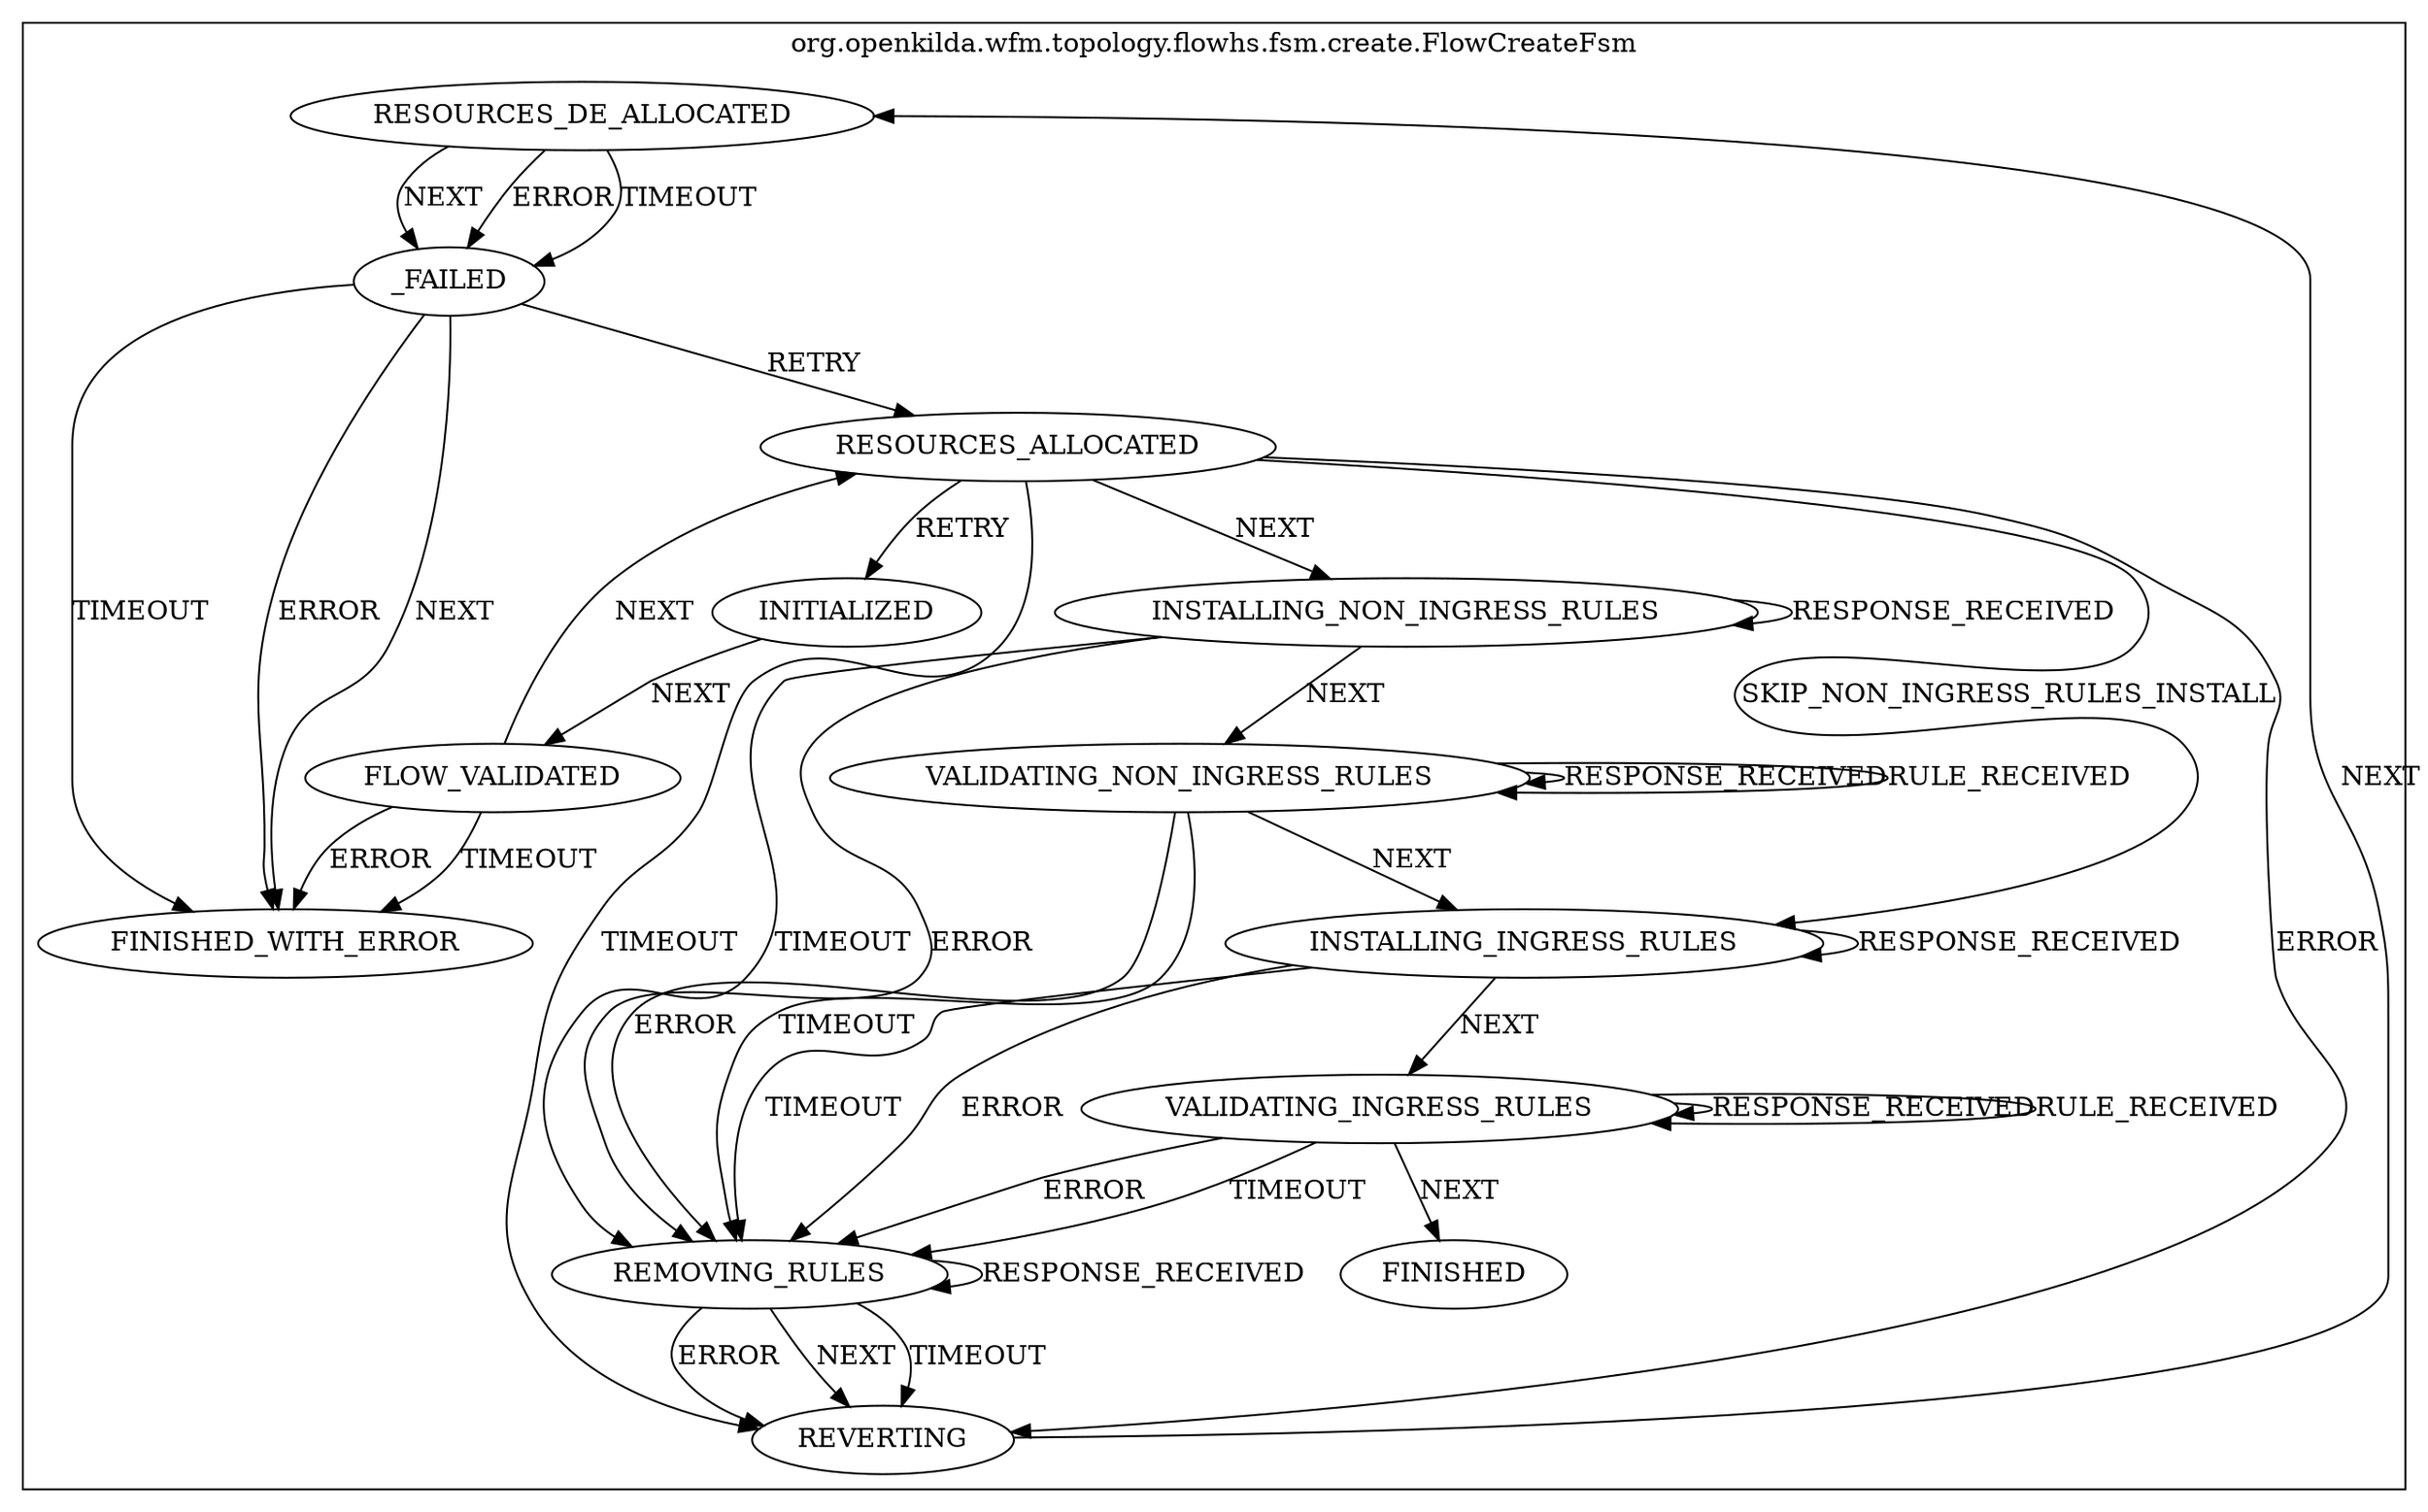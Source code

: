 digraph {
compound=true;
subgraph cluster_StateMachine {
label="org.openkilda.wfm.topology.flowhs.fsm.create.FlowCreateFsm";
RESOURCES_DE_ALLOCATED [label="RESOURCES_DE_ALLOCATED"];
RESOURCES_ALLOCATED [label="RESOURCES_ALLOCATED"];
INITIALIZED [label="INITIALIZED"];
VALIDATING_NON_INGRESS_RULES [label="VALIDATING_NON_INGRESS_RULES"];
_FAILED [label="_FAILED"];
VALIDATING_INGRESS_RULES [label="VALIDATING_INGRESS_RULES"];
FINISHED [label="FINISHED"];
REVERTING [label="REVERTING"];
FLOW_VALIDATED [label="FLOW_VALIDATED"];
INSTALLING_INGRESS_RULES [label="INSTALLING_INGRESS_RULES"];
FINISHED_WITH_ERROR [label="FINISHED_WITH_ERROR"];
INSTALLING_NON_INGRESS_RULES [label="INSTALLING_NON_INGRESS_RULES"];
REMOVING_RULES [label="REMOVING_RULES"];

RESOURCES_DE_ALLOCATED -> _FAILED [ label="ERROR"];
RESOURCES_DE_ALLOCATED -> _FAILED [ label="TIMEOUT"];
RESOURCES_DE_ALLOCATED -> _FAILED [ label="NEXT"];
RESOURCES_ALLOCATED -> INITIALIZED [ label="RETRY"];
RESOURCES_ALLOCATED -> INSTALLING_INGRESS_RULES [ label="SKIP_NON_INGRESS_RULES_INSTALL"];
RESOURCES_ALLOCATED -> INSTALLING_NON_INGRESS_RULES [ label="NEXT"];
RESOURCES_ALLOCATED -> REVERTING [ label="TIMEOUT"];
RESOURCES_ALLOCATED -> REVERTING [ label="ERROR"];
INITIALIZED -> FLOW_VALIDATED [ label="NEXT"];
VALIDATING_NON_INGRESS_RULES -> VALIDATING_NON_INGRESS_RULES [ label="RESPONSE_RECEIVED"];
VALIDATING_NON_INGRESS_RULES -> VALIDATING_NON_INGRESS_RULES [ label="RULE_RECEIVED"];
VALIDATING_NON_INGRESS_RULES -> INSTALLING_INGRESS_RULES [ label="NEXT"];
VALIDATING_NON_INGRESS_RULES -> REMOVING_RULES [ label="TIMEOUT"];
VALIDATING_NON_INGRESS_RULES -> REMOVING_RULES [ label="ERROR"];
_FAILED -> FINISHED_WITH_ERROR [ label="NEXT"];
_FAILED -> RESOURCES_ALLOCATED [ label="RETRY"];
_FAILED -> FINISHED_WITH_ERROR [ label="ERROR"];
_FAILED -> FINISHED_WITH_ERROR [ label="TIMEOUT"];
VALIDATING_INGRESS_RULES -> VALIDATING_INGRESS_RULES [ label="RESPONSE_RECEIVED"];
VALIDATING_INGRESS_RULES -> VALIDATING_INGRESS_RULES [ label="RULE_RECEIVED"];
VALIDATING_INGRESS_RULES -> FINISHED [ label="NEXT"];
VALIDATING_INGRESS_RULES -> REMOVING_RULES [ label="TIMEOUT"];
VALIDATING_INGRESS_RULES -> REMOVING_RULES [ label="ERROR"];
REVERTING -> RESOURCES_DE_ALLOCATED [ label="NEXT"];
FLOW_VALIDATED -> RESOURCES_ALLOCATED [ label="NEXT"];
FLOW_VALIDATED -> FINISHED_WITH_ERROR [ label="TIMEOUT"];
FLOW_VALIDATED -> FINISHED_WITH_ERROR [ label="ERROR"];
INSTALLING_INGRESS_RULES -> INSTALLING_INGRESS_RULES [ label="RESPONSE_RECEIVED"];
INSTALLING_INGRESS_RULES -> VALIDATING_INGRESS_RULES [ label="NEXT"];
INSTALLING_INGRESS_RULES -> REMOVING_RULES [ label="TIMEOUT"];
INSTALLING_INGRESS_RULES -> REMOVING_RULES [ label="ERROR"];
INSTALLING_NON_INGRESS_RULES -> INSTALLING_NON_INGRESS_RULES [ label="RESPONSE_RECEIVED"];
INSTALLING_NON_INGRESS_RULES -> VALIDATING_NON_INGRESS_RULES [ label="NEXT"];
INSTALLING_NON_INGRESS_RULES -> REMOVING_RULES [ label="TIMEOUT"];
INSTALLING_NON_INGRESS_RULES -> REMOVING_RULES [ label="ERROR"];
REMOVING_RULES -> REMOVING_RULES [ label="RESPONSE_RECEIVED"];
REMOVING_RULES -> REVERTING [ label="TIMEOUT"];
REMOVING_RULES -> REVERTING [ label="ERROR"];
REMOVING_RULES -> REVERTING [ label="NEXT"];}}
